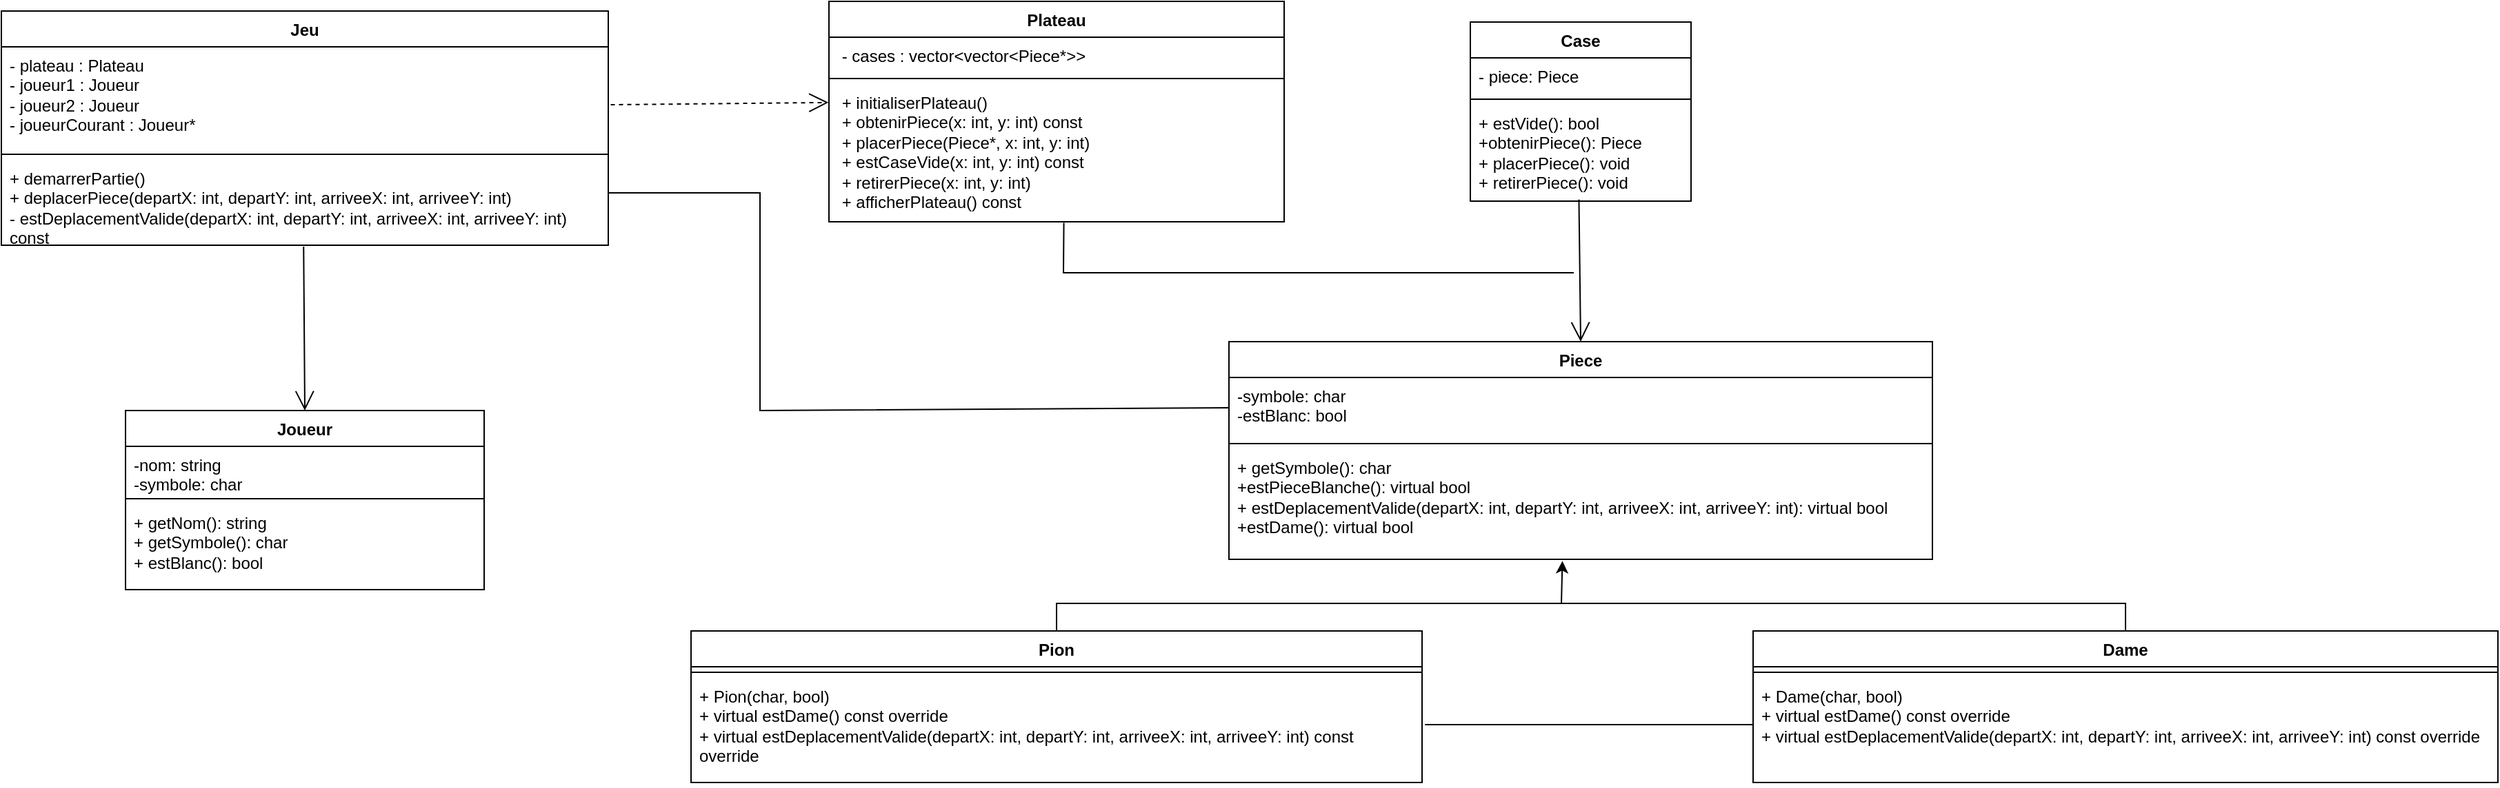 <mxfile version="24.3.1" type="device">
  <diagram name="Page-1" id="WzTiOs17T8lz-xMgskoK">
    <mxGraphModel dx="2147" dy="799" grid="1" gridSize="10" guides="1" tooltips="1" connect="1" arrows="1" fold="1" page="1" pageScale="1" pageWidth="827" pageHeight="1169" math="0" shadow="0">
      <root>
        <mxCell id="0" />
        <mxCell id="1" parent="0" />
        <mxCell id="apYhf3He9HpOIiwQHj02-1" value="Jeu" style="swimlane;fontStyle=1;align=center;verticalAlign=top;childLayout=stackLayout;horizontal=1;startSize=26;horizontalStack=0;resizeParent=1;resizeParentMax=0;resizeLast=0;collapsible=1;marginBottom=0;whiteSpace=wrap;html=1;" parent="1" vertex="1">
          <mxGeometry x="-490" y="50" width="440" height="170" as="geometry" />
        </mxCell>
        <mxCell id="apYhf3He9HpOIiwQHj02-2" value="- plateau : Plateau&amp;nbsp;&amp;nbsp;&amp;nbsp;&amp;nbsp;&amp;nbsp;&amp;nbsp;&amp;nbsp;&amp;nbsp;&amp;nbsp;&amp;nbsp;&amp;nbsp;&amp;nbsp;&amp;nbsp;&amp;nbsp;&amp;nbsp;&amp;nbsp;&amp;nbsp;&amp;nbsp;&amp;nbsp; &lt;br&gt;- joueur1 : Joueur&amp;nbsp;&amp;nbsp;&amp;nbsp;&amp;nbsp;&amp;nbsp;&amp;nbsp;&amp;nbsp;&amp;nbsp;&amp;nbsp;&amp;nbsp;&amp;nbsp;&amp;nbsp;&amp;nbsp;&amp;nbsp;&amp;nbsp;&amp;nbsp;&amp;nbsp;&amp;nbsp;&amp;nbsp;&amp;nbsp; &lt;br&gt;- joueur2 : Joueur&amp;nbsp;&amp;nbsp;&amp;nbsp;&amp;nbsp;&amp;nbsp;&amp;nbsp;&amp;nbsp;&amp;nbsp;&amp;nbsp;&amp;nbsp;&amp;nbsp;&amp;nbsp;&amp;nbsp;&amp;nbsp;&amp;nbsp;&amp;nbsp;&amp;nbsp;&amp;nbsp;&amp;nbsp;&amp;nbsp; &lt;br&gt;- joueurCourant : Joueur*&amp;nbsp; " style="text;strokeColor=none;fillColor=none;align=left;verticalAlign=top;spacingLeft=4;spacingRight=4;overflow=hidden;rotatable=0;points=[[0,0.5],[1,0.5]];portConstraint=eastwest;whiteSpace=wrap;html=1;" parent="apYhf3He9HpOIiwQHj02-1" vertex="1">
          <mxGeometry y="26" width="440" height="74" as="geometry" />
        </mxCell>
        <mxCell id="apYhf3He9HpOIiwQHj02-3" value="" style="line;strokeWidth=1;fillColor=none;align=left;verticalAlign=middle;spacingTop=-1;spacingLeft=3;spacingRight=3;rotatable=0;labelPosition=right;points=[];portConstraint=eastwest;strokeColor=inherit;" parent="apYhf3He9HpOIiwQHj02-1" vertex="1">
          <mxGeometry y="100" width="440" height="8" as="geometry" />
        </mxCell>
        <mxCell id="apYhf3He9HpOIiwQHj02-4" value="+ demarrerPartie()&amp;nbsp;&amp;nbsp;&amp;nbsp;&amp;nbsp;&amp;nbsp;&amp;nbsp;&amp;nbsp;&amp;nbsp;&amp;nbsp;&amp;nbsp;&amp;nbsp;&amp;nbsp;&amp;nbsp;&amp;nbsp;&amp;nbsp;&amp;nbsp;&amp;nbsp;&amp;nbsp;&amp;nbsp;&amp;nbsp; &lt;br&gt;+ deplacerPiece(departX: int, departY: int, arriveeX: int, arriveeY: int)&amp;nbsp;&amp;nbsp;&amp;nbsp; &lt;br&gt;- estDeplacementValide(departX: int, departY: int, arriveeX: int, arriveeY: int) const " style="text;strokeColor=none;fillColor=none;align=left;verticalAlign=top;spacingLeft=4;spacingRight=4;overflow=hidden;rotatable=0;points=[[0,0.5],[1,0.5]];portConstraint=eastwest;whiteSpace=wrap;html=1;" parent="apYhf3He9HpOIiwQHj02-1" vertex="1">
          <mxGeometry y="108" width="440" height="62" as="geometry" />
        </mxCell>
        <mxCell id="apYhf3He9HpOIiwQHj02-5" value="Plateau" style="swimlane;fontStyle=1;align=center;verticalAlign=top;childLayout=stackLayout;horizontal=1;startSize=26;horizontalStack=0;resizeParent=1;resizeParentMax=0;resizeLast=0;collapsible=1;marginBottom=0;whiteSpace=wrap;html=1;" parent="1" vertex="1">
          <mxGeometry x="110" y="43" width="330" height="160" as="geometry" />
        </mxCell>
        <mxCell id="apYhf3He9HpOIiwQHj02-6" value="&amp;nbsp;- cases : vector&amp;lt;vector&amp;lt;Piece*&amp;gt;&amp;gt;" style="text;strokeColor=none;fillColor=none;align=left;verticalAlign=top;spacingLeft=4;spacingRight=4;overflow=hidden;rotatable=0;points=[[0,0.5],[1,0.5]];portConstraint=eastwest;whiteSpace=wrap;html=1;" parent="apYhf3He9HpOIiwQHj02-5" vertex="1">
          <mxGeometry y="26" width="330" height="26" as="geometry" />
        </mxCell>
        <mxCell id="apYhf3He9HpOIiwQHj02-7" value="" style="line;strokeWidth=1;fillColor=none;align=left;verticalAlign=middle;spacingTop=-1;spacingLeft=3;spacingRight=3;rotatable=0;labelPosition=right;points=[];portConstraint=eastwest;strokeColor=inherit;" parent="apYhf3He9HpOIiwQHj02-5" vertex="1">
          <mxGeometry y="52" width="330" height="8" as="geometry" />
        </mxCell>
        <mxCell id="apYhf3He9HpOIiwQHj02-8" value="&amp;nbsp;+ initialiserPlateau()&amp;nbsp;&amp;nbsp;&amp;nbsp;&amp;nbsp;&amp;nbsp;&amp;nbsp;&amp;nbsp;&amp;nbsp;&amp;nbsp;&amp;nbsp;&amp;nbsp;&amp;nbsp;&amp;nbsp;&amp;nbsp;&amp;nbsp;&amp;nbsp; &lt;br&gt;&amp;nbsp;+ obtenirPiece(x: int, y: int) const&amp;nbsp;&amp;nbsp;&amp;nbsp;&amp;nbsp;&amp;nbsp;&amp;nbsp;&amp;nbsp;&amp;nbsp; &lt;br&gt;&amp;nbsp;+ placerPiece(Piece*,&amp;nbsp;x: int, y: int)&amp;nbsp;&amp;nbsp;&amp;nbsp;&amp;nbsp;&amp;nbsp;&amp;nbsp;&amp;nbsp; &lt;br&gt;&amp;nbsp;+ estCaseVide(x: int, y: int) const&amp;nbsp;&amp;nbsp;&amp;nbsp;&amp;nbsp;&amp;nbsp;&amp;nbsp;&amp;nbsp;&amp;nbsp;&amp;nbsp; &lt;br&gt;&amp;nbsp;+ retirerPiece(x: int, y: int)&amp;nbsp;&amp;nbsp;&amp;nbsp;&amp;nbsp;&amp;nbsp;&amp;nbsp;&amp;nbsp;&amp;nbsp;&amp;nbsp;&amp;nbsp;&amp;nbsp;&amp;nbsp;&amp;nbsp;&amp;nbsp; &lt;br&gt;&amp;nbsp;+ afficherPlateau() const " style="text;strokeColor=none;fillColor=none;align=left;verticalAlign=top;spacingLeft=4;spacingRight=4;overflow=hidden;rotatable=0;points=[[0,0.5],[1,0.5]];portConstraint=eastwest;whiteSpace=wrap;html=1;" parent="apYhf3He9HpOIiwQHj02-5" vertex="1">
          <mxGeometry y="60" width="330" height="100" as="geometry" />
        </mxCell>
        <mxCell id="apYhf3He9HpOIiwQHj02-13" value="Piece" style="swimlane;fontStyle=1;align=center;verticalAlign=top;childLayout=stackLayout;horizontal=1;startSize=26;horizontalStack=0;resizeParent=1;resizeParentMax=0;resizeLast=0;collapsible=1;marginBottom=0;whiteSpace=wrap;html=1;" parent="1" vertex="1">
          <mxGeometry x="400" y="290" width="510" height="158" as="geometry" />
        </mxCell>
        <mxCell id="apYhf3He9HpOIiwQHj02-14" value="&lt;div&gt;-symbole: char&lt;/div&gt;&lt;div&gt;-estBlanc: bool&lt;br&gt;&lt;/div&gt;" style="text;strokeColor=none;fillColor=none;align=left;verticalAlign=top;spacingLeft=4;spacingRight=4;overflow=hidden;rotatable=0;points=[[0,0.5],[1,0.5]];portConstraint=eastwest;whiteSpace=wrap;html=1;" parent="apYhf3He9HpOIiwQHj02-13" vertex="1">
          <mxGeometry y="26" width="510" height="44" as="geometry" />
        </mxCell>
        <mxCell id="apYhf3He9HpOIiwQHj02-15" value="" style="line;strokeWidth=1;fillColor=none;align=left;verticalAlign=middle;spacingTop=-1;spacingLeft=3;spacingRight=3;rotatable=0;labelPosition=right;points=[];portConstraint=eastwest;strokeColor=inherit;" parent="apYhf3He9HpOIiwQHj02-13" vertex="1">
          <mxGeometry y="70" width="510" height="8" as="geometry" />
        </mxCell>
        <mxCell id="apYhf3He9HpOIiwQHj02-16" value="&lt;div&gt;+ getSymbole(): char&lt;/div&gt;&lt;div&gt;+estPieceBlanche(): virtual bool&lt;/div&gt;&lt;div&gt;+ estDeplacementValide(departX: int, departY: int, arriveeX: int, arriveeY: int): virtual bool&lt;/div&gt;&lt;div&gt;+estDame(): virtual bool&lt;br&gt; &lt;/div&gt;" style="text;strokeColor=none;fillColor=none;align=left;verticalAlign=top;spacingLeft=4;spacingRight=4;overflow=hidden;rotatable=0;points=[[0,0.5],[1,0.5]];portConstraint=eastwest;whiteSpace=wrap;html=1;" parent="apYhf3He9HpOIiwQHj02-13" vertex="1">
          <mxGeometry y="78" width="510" height="80" as="geometry" />
        </mxCell>
        <mxCell id="apYhf3He9HpOIiwQHj02-21" value="Joueur" style="swimlane;fontStyle=1;align=center;verticalAlign=top;childLayout=stackLayout;horizontal=1;startSize=26;horizontalStack=0;resizeParent=1;resizeParentMax=0;resizeLast=0;collapsible=1;marginBottom=0;whiteSpace=wrap;html=1;" parent="1" vertex="1">
          <mxGeometry x="-400" y="340" width="260" height="130" as="geometry" />
        </mxCell>
        <mxCell id="apYhf3He9HpOIiwQHj02-22" value="&lt;div&gt;-nom: string&lt;/div&gt;&lt;div&gt;-symbole: char&lt;br&gt; &lt;/div&gt;" style="text;strokeColor=none;fillColor=none;align=left;verticalAlign=top;spacingLeft=4;spacingRight=4;overflow=hidden;rotatable=0;points=[[0,0.5],[1,0.5]];portConstraint=eastwest;whiteSpace=wrap;html=1;" parent="apYhf3He9HpOIiwQHj02-21" vertex="1">
          <mxGeometry y="26" width="260" height="34" as="geometry" />
        </mxCell>
        <mxCell id="apYhf3He9HpOIiwQHj02-23" value="" style="line;strokeWidth=1;fillColor=none;align=left;verticalAlign=middle;spacingTop=-1;spacingLeft=3;spacingRight=3;rotatable=0;labelPosition=right;points=[];portConstraint=eastwest;strokeColor=inherit;" parent="apYhf3He9HpOIiwQHj02-21" vertex="1">
          <mxGeometry y="60" width="260" height="8" as="geometry" />
        </mxCell>
        <mxCell id="apYhf3He9HpOIiwQHj02-24" value="+ getNom(): string&lt;br&gt;+ getSymbole(): char&lt;br&gt;+ estBlanc(): bool" style="text;strokeColor=none;fillColor=none;align=left;verticalAlign=top;spacingLeft=4;spacingRight=4;overflow=hidden;rotatable=0;points=[[0,0.5],[1,0.5]];portConstraint=eastwest;whiteSpace=wrap;html=1;" parent="apYhf3He9HpOIiwQHj02-21" vertex="1">
          <mxGeometry y="68" width="260" height="62" as="geometry" />
        </mxCell>
        <mxCell id="SstvhwbqLO5FjwIo11Lo-2" value="Case" style="swimlane;fontStyle=1;align=center;verticalAlign=top;childLayout=stackLayout;horizontal=1;startSize=26;horizontalStack=0;resizeParent=1;resizeParentMax=0;resizeLast=0;collapsible=1;marginBottom=0;whiteSpace=wrap;html=1;" vertex="1" parent="1">
          <mxGeometry x="575" y="58" width="160" height="130" as="geometry" />
        </mxCell>
        <mxCell id="SstvhwbqLO5FjwIo11Lo-3" value="- piece: Piece" style="text;strokeColor=none;fillColor=none;align=left;verticalAlign=top;spacingLeft=4;spacingRight=4;overflow=hidden;rotatable=0;points=[[0,0.5],[1,0.5]];portConstraint=eastwest;whiteSpace=wrap;html=1;" vertex="1" parent="SstvhwbqLO5FjwIo11Lo-2">
          <mxGeometry y="26" width="160" height="26" as="geometry" />
        </mxCell>
        <mxCell id="SstvhwbqLO5FjwIo11Lo-4" value="" style="line;strokeWidth=1;fillColor=none;align=left;verticalAlign=middle;spacingTop=-1;spacingLeft=3;spacingRight=3;rotatable=0;labelPosition=right;points=[];portConstraint=eastwest;strokeColor=inherit;" vertex="1" parent="SstvhwbqLO5FjwIo11Lo-2">
          <mxGeometry y="52" width="160" height="8" as="geometry" />
        </mxCell>
        <mxCell id="SstvhwbqLO5FjwIo11Lo-5" value="&lt;div&gt;+ estVide(): bool&lt;/div&gt;&lt;div&gt;+obtenirPiece(): Piece&lt;/div&gt;&lt;div&gt;+ placerPiece(): void&lt;/div&gt;&lt;div&gt;+ retirerPiece(): void&lt;br&gt;&lt;/div&gt;" style="text;strokeColor=none;fillColor=none;align=left;verticalAlign=top;spacingLeft=4;spacingRight=4;overflow=hidden;rotatable=0;points=[[0,0.5],[1,0.5]];portConstraint=eastwest;whiteSpace=wrap;html=1;" vertex="1" parent="SstvhwbqLO5FjwIo11Lo-2">
          <mxGeometry y="60" width="160" height="70" as="geometry" />
        </mxCell>
        <mxCell id="SstvhwbqLO5FjwIo11Lo-7" value="Pion" style="swimlane;fontStyle=1;align=center;verticalAlign=top;childLayout=stackLayout;horizontal=1;startSize=26;horizontalStack=0;resizeParent=1;resizeParentMax=0;resizeLast=0;collapsible=1;marginBottom=0;whiteSpace=wrap;html=1;" vertex="1" parent="1">
          <mxGeometry x="10" y="500" width="530" height="110" as="geometry" />
        </mxCell>
        <mxCell id="SstvhwbqLO5FjwIo11Lo-9" value="" style="line;strokeWidth=1;fillColor=none;align=left;verticalAlign=middle;spacingTop=-1;spacingLeft=3;spacingRight=3;rotatable=0;labelPosition=right;points=[];portConstraint=eastwest;strokeColor=inherit;" vertex="1" parent="SstvhwbqLO5FjwIo11Lo-7">
          <mxGeometry y="26" width="530" height="8" as="geometry" />
        </mxCell>
        <mxCell id="SstvhwbqLO5FjwIo11Lo-10" value="+ Pion(char, bool)&amp;nbsp;&amp;nbsp;&amp;nbsp;&amp;nbsp;&amp;nbsp;&amp;nbsp;&amp;nbsp;&amp;nbsp;&amp;nbsp;&amp;nbsp;&amp;nbsp;&amp;nbsp;&amp;nbsp;&amp;nbsp;&amp;nbsp;&amp;nbsp;&amp;nbsp;&amp;nbsp;&amp;nbsp;&amp;nbsp; &lt;br&gt;+ virtual estDame() const override&amp;nbsp;&amp;nbsp;&amp;nbsp;&amp;nbsp; &lt;br&gt;+ virtual estDeplacementValide(departX: int, departY: int, arriveeX: int, arriveeY: int) const override " style="text;strokeColor=none;fillColor=none;align=left;verticalAlign=top;spacingLeft=4;spacingRight=4;overflow=hidden;rotatable=0;points=[[0,0.5],[1,0.5]];portConstraint=eastwest;whiteSpace=wrap;html=1;" vertex="1" parent="SstvhwbqLO5FjwIo11Lo-7">
          <mxGeometry y="34" width="530" height="76" as="geometry" />
        </mxCell>
        <mxCell id="SstvhwbqLO5FjwIo11Lo-11" value="Dame" style="swimlane;fontStyle=1;align=center;verticalAlign=top;childLayout=stackLayout;horizontal=1;startSize=26;horizontalStack=0;resizeParent=1;resizeParentMax=0;resizeLast=0;collapsible=1;marginBottom=0;whiteSpace=wrap;html=1;" vertex="1" parent="1">
          <mxGeometry x="780" y="500" width="540" height="110" as="geometry" />
        </mxCell>
        <mxCell id="SstvhwbqLO5FjwIo11Lo-13" value="" style="line;strokeWidth=1;fillColor=none;align=left;verticalAlign=middle;spacingTop=-1;spacingLeft=3;spacingRight=3;rotatable=0;labelPosition=right;points=[];portConstraint=eastwest;strokeColor=inherit;" vertex="1" parent="SstvhwbqLO5FjwIo11Lo-11">
          <mxGeometry y="26" width="540" height="8" as="geometry" />
        </mxCell>
        <mxCell id="SstvhwbqLO5FjwIo11Lo-14" value="+ Dame(char, bool)&amp;nbsp;&amp;nbsp;&amp;nbsp;&amp;nbsp;&amp;nbsp;&amp;nbsp;&amp;nbsp;&amp;nbsp;&amp;nbsp;&amp;nbsp;&amp;nbsp;&amp;nbsp;&amp;nbsp;&amp;nbsp;&amp;nbsp;&amp;nbsp;&amp;nbsp;&amp;nbsp;&amp;nbsp;&amp;nbsp; &lt;br&gt;+ virtual estDame() const override&amp;nbsp;&amp;nbsp;&amp;nbsp;&amp;nbsp; &lt;br&gt;+ virtual estDeplacementValide(departX: int, departY: int, arriveeX: int, arriveeY: int) const override" style="text;strokeColor=none;fillColor=none;align=left;verticalAlign=top;spacingLeft=4;spacingRight=4;overflow=hidden;rotatable=0;points=[[0,0.5],[1,0.5]];portConstraint=eastwest;whiteSpace=wrap;html=1;" vertex="1" parent="SstvhwbqLO5FjwIo11Lo-11">
          <mxGeometry y="34" width="540" height="76" as="geometry" />
        </mxCell>
        <mxCell id="SstvhwbqLO5FjwIo11Lo-16" value="" style="endArrow=open;endFill=1;endSize=12;html=1;rounded=0;exitX=0.498;exitY=1.017;exitDx=0;exitDy=0;exitPerimeter=0;entryX=0.5;entryY=0;entryDx=0;entryDy=0;" edge="1" parent="1" source="apYhf3He9HpOIiwQHj02-4" target="apYhf3He9HpOIiwQHj02-21">
          <mxGeometry width="160" relative="1" as="geometry">
            <mxPoint x="-340" y="360" as="sourcePoint" />
            <mxPoint x="-180" y="360" as="targetPoint" />
          </mxGeometry>
        </mxCell>
        <mxCell id="SstvhwbqLO5FjwIo11Lo-17" value="" style="endArrow=classic;html=1;rounded=0;exitX=0.5;exitY=0;exitDx=0;exitDy=0;entryX=0.474;entryY=1.015;entryDx=0;entryDy=0;entryPerimeter=0;" edge="1" parent="1" source="SstvhwbqLO5FjwIo11Lo-7" target="apYhf3He9HpOIiwQHj02-16">
          <mxGeometry width="50" height="50" relative="1" as="geometry">
            <mxPoint x="520" y="490" as="sourcePoint" />
            <mxPoint x="570" y="440" as="targetPoint" />
            <Array as="points">
              <mxPoint x="275" y="480" />
              <mxPoint x="641" y="480" />
            </Array>
          </mxGeometry>
        </mxCell>
        <mxCell id="SstvhwbqLO5FjwIo11Lo-18" value="" style="endArrow=none;html=1;rounded=0;exitX=0.5;exitY=0;exitDx=0;exitDy=0;" edge="1" parent="1" source="SstvhwbqLO5FjwIo11Lo-11">
          <mxGeometry width="50" height="50" relative="1" as="geometry">
            <mxPoint x="730" y="500" as="sourcePoint" />
            <mxPoint x="640" y="480" as="targetPoint" />
            <Array as="points">
              <mxPoint x="1050" y="480" />
            </Array>
          </mxGeometry>
        </mxCell>
        <mxCell id="SstvhwbqLO5FjwIo11Lo-19" value="" style="endArrow=none;html=1;rounded=0;exitX=1.004;exitY=0.447;exitDx=0;exitDy=0;exitPerimeter=0;" edge="1" parent="1" source="SstvhwbqLO5FjwIo11Lo-10">
          <mxGeometry width="50" height="50" relative="1" as="geometry">
            <mxPoint x="550" y="540" as="sourcePoint" />
            <mxPoint x="780" y="568" as="targetPoint" />
          </mxGeometry>
        </mxCell>
        <mxCell id="SstvhwbqLO5FjwIo11Lo-20" value="" style="endArrow=open;endFill=1;endSize=12;html=1;rounded=0;exitX=0.492;exitY=0.983;exitDx=0;exitDy=0;exitPerimeter=0;entryX=0.5;entryY=0;entryDx=0;entryDy=0;" edge="1" parent="1" source="SstvhwbqLO5FjwIo11Lo-5" target="apYhf3He9HpOIiwQHj02-13">
          <mxGeometry width="160" relative="1" as="geometry">
            <mxPoint x="420" y="170" as="sourcePoint" />
            <mxPoint x="580" y="170" as="targetPoint" />
          </mxGeometry>
        </mxCell>
        <mxCell id="SstvhwbqLO5FjwIo11Lo-23" value="" style="endArrow=none;html=1;rounded=0;exitX=1;exitY=0.5;exitDx=0;exitDy=0;entryX=0;entryY=0.5;entryDx=0;entryDy=0;" edge="1" parent="1" target="apYhf3He9HpOIiwQHj02-14">
          <mxGeometry width="50" height="50" relative="1" as="geometry">
            <mxPoint x="-50" y="182" as="sourcePoint" />
            <mxPoint x="106" y="180" as="targetPoint" />
            <Array as="points">
              <mxPoint x="60" y="182" />
              <mxPoint x="60" y="340" />
            </Array>
          </mxGeometry>
        </mxCell>
        <mxCell id="SstvhwbqLO5FjwIo11Lo-25" value="" style="endArrow=none;html=1;rounded=0;entryX=0.516;entryY=1.007;entryDx=0;entryDy=0;entryPerimeter=0;" edge="1" parent="1" target="apYhf3He9HpOIiwQHj02-8">
          <mxGeometry width="50" height="50" relative="1" as="geometry">
            <mxPoint x="650" y="240" as="sourcePoint" />
            <mxPoint x="370" y="250" as="targetPoint" />
            <Array as="points">
              <mxPoint x="280" y="240" />
            </Array>
          </mxGeometry>
        </mxCell>
        <mxCell id="SstvhwbqLO5FjwIo11Lo-26" value="" style="endArrow=open;endSize=12;dashed=1;html=1;rounded=0;exitX=1.004;exitY=0.568;exitDx=0;exitDy=0;exitPerimeter=0;entryX=-0.001;entryY=0.134;entryDx=0;entryDy=0;entryPerimeter=0;" edge="1" parent="1" source="apYhf3He9HpOIiwQHj02-2" target="apYhf3He9HpOIiwQHj02-8">
          <mxGeometry width="160" relative="1" as="geometry">
            <mxPoint x="60" y="120" as="sourcePoint" />
            <mxPoint x="220" y="120" as="targetPoint" />
          </mxGeometry>
        </mxCell>
      </root>
    </mxGraphModel>
  </diagram>
</mxfile>
